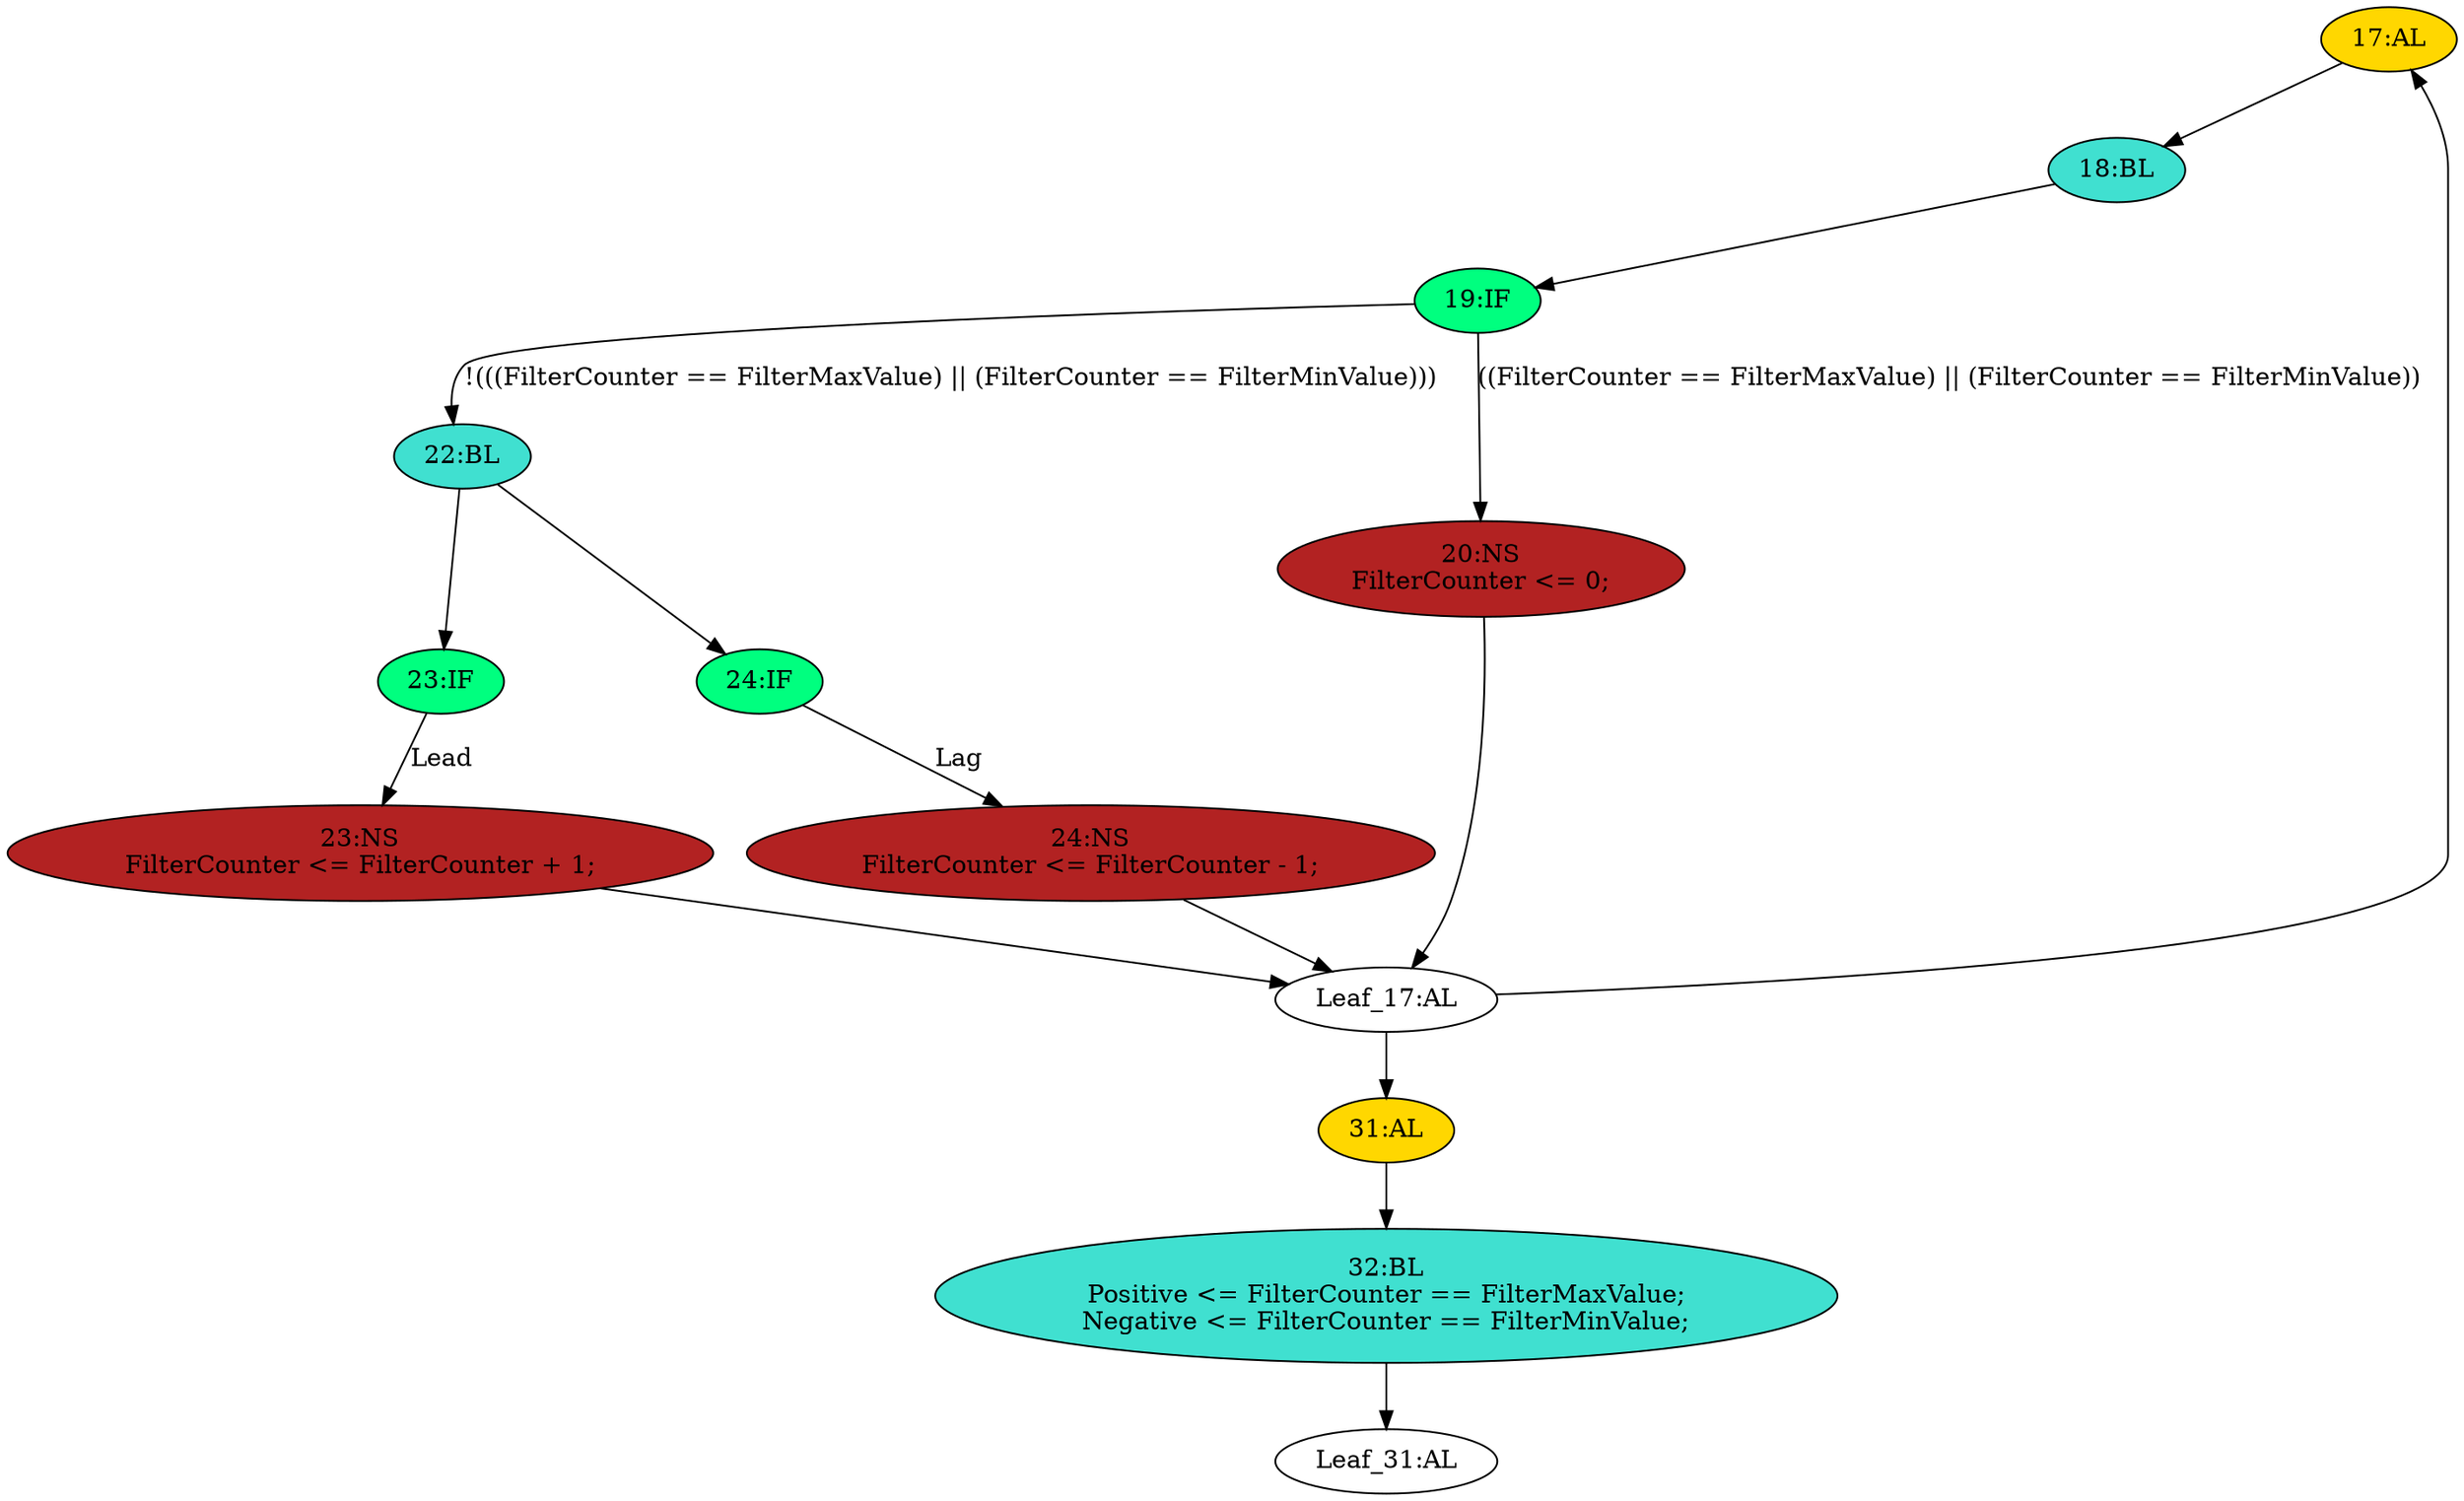 strict digraph "compose( ,  )" {
	node [label="\N"];
	"17:AL"	 [ast="<pyverilog.vparser.ast.Always object at 0x7f6f36da8d90>",
		clk_sens=True,
		fillcolor=gold,
		label="17:AL",
		sens="['MainClock']",
		statements="[]",
		style=filled,
		typ=Always,
		use_var="['Lag', 'FilterMaxValue', 'FilterCounter', 'FilterMinValue', 'Lead']"];
	"18:BL"	 [ast="<pyverilog.vparser.ast.Block object at 0x7f6f36adf050>",
		fillcolor=turquoise,
		label="18:BL",
		statements="[]",
		style=filled,
		typ=Block];
	"17:AL" -> "18:BL"	 [cond="[]",
		lineno=None];
	"23:NS"	 [ast="<pyverilog.vparser.ast.NonblockingSubstitution object at 0x7f6f36da8910>",
		fillcolor=firebrick,
		label="23:NS
FilterCounter <= FilterCounter + 1;",
		statements="[<pyverilog.vparser.ast.NonblockingSubstitution object at 0x7f6f36da8910>]",
		style=filled,
		typ=NonblockingSubstitution];
	"Leaf_17:AL"	 [def_var="['FilterCounter']",
		label="Leaf_17:AL"];
	"23:NS" -> "Leaf_17:AL"	 [cond="[]",
		lineno=None];
	"22:BL"	 [ast="<pyverilog.vparser.ast.Block object at 0x7f6f36973f50>",
		fillcolor=turquoise,
		label="22:BL",
		statements="[]",
		style=filled,
		typ=Block];
	"23:IF"	 [ast="<pyverilog.vparser.ast.IfStatement object at 0x7f6f36da8a50>",
		fillcolor=springgreen,
		label="23:IF",
		statements="[]",
		style=filled,
		typ=IfStatement];
	"22:BL" -> "23:IF"	 [cond="[]",
		lineno=None];
	"24:IF"	 [ast="<pyverilog.vparser.ast.IfStatement object at 0x7f6f366d5090>",
		fillcolor=springgreen,
		label="24:IF",
		statements="[]",
		style=filled,
		typ=IfStatement];
	"22:BL" -> "24:IF"	 [cond="[]",
		lineno=None];
	"19:IF"	 [ast="<pyverilog.vparser.ast.IfStatement object at 0x7f6f36e68850>",
		fillcolor=springgreen,
		label="19:IF",
		statements="[]",
		style=filled,
		typ=IfStatement];
	"19:IF" -> "22:BL"	 [cond="['FilterCounter', 'FilterMaxValue', 'FilterCounter', 'FilterMinValue']",
		label="!(((FilterCounter == FilterMaxValue) || (FilterCounter == FilterMinValue)))",
		lineno=19];
	"20:NS"	 [ast="<pyverilog.vparser.ast.NonblockingSubstitution object at 0x7f6f36af12d0>",
		fillcolor=firebrick,
		label="20:NS
FilterCounter <= 0;",
		statements="[<pyverilog.vparser.ast.NonblockingSubstitution object at 0x7f6f36af12d0>]",
		style=filled,
		typ=NonblockingSubstitution];
	"19:IF" -> "20:NS"	 [cond="['FilterCounter', 'FilterMaxValue', 'FilterCounter', 'FilterMinValue']",
		label="((FilterCounter == FilterMaxValue) || (FilterCounter == FilterMinValue))",
		lineno=19];
	"18:BL" -> "19:IF"	 [cond="[]",
		lineno=None];
	"20:NS" -> "Leaf_17:AL"	 [cond="[]",
		lineno=None];
	"24:NS"	 [ast="<pyverilog.vparser.ast.NonblockingSubstitution object at 0x7f6f366d5250>",
		fillcolor=firebrick,
		label="24:NS
FilterCounter <= FilterCounter - 1;",
		statements="[<pyverilog.vparser.ast.NonblockingSubstitution object at 0x7f6f366d5250>]",
		style=filled,
		typ=NonblockingSubstitution];
	"24:NS" -> "Leaf_17:AL"	 [cond="[]",
		lineno=None];
	"31:AL"	 [ast="<pyverilog.vparser.ast.Always object at 0x7f6f366d5410>",
		clk_sens=True,
		fillcolor=gold,
		label="31:AL",
		sens="['MainClock']",
		statements="[]",
		style=filled,
		typ=Always,
		use_var="['FilterCounter']"];
	"32:BL"	 [ast="<pyverilog.vparser.ast.Block object at 0x7f6f366d5650>",
		fillcolor=turquoise,
		label="32:BL
Positive <= FilterCounter == FilterMaxValue;
Negative <= FilterCounter == FilterMinValue;",
		statements="[<pyverilog.vparser.ast.NonblockingSubstitution object at 0x7f6f366d55d0>, <pyverilog.vparser.ast.NonblockingSubstitution object \
at 0x7f6f366d5810>]",
		style=filled,
		typ=Block];
	"31:AL" -> "32:BL"	 [cond="[]",
		lineno=None];
	"23:IF" -> "23:NS"	 [cond="['Lead']",
		label=Lead,
		lineno=23];
	"Leaf_31:AL"	 [def_var="['Positive', 'Negative']",
		label="Leaf_31:AL"];
	"32:BL" -> "Leaf_31:AL"	 [cond="[]",
		lineno=None];
	"24:IF" -> "24:NS"	 [cond="['Lag']",
		label=Lag,
		lineno=24];
	"Leaf_17:AL" -> "17:AL";
	"Leaf_17:AL" -> "31:AL";
}

